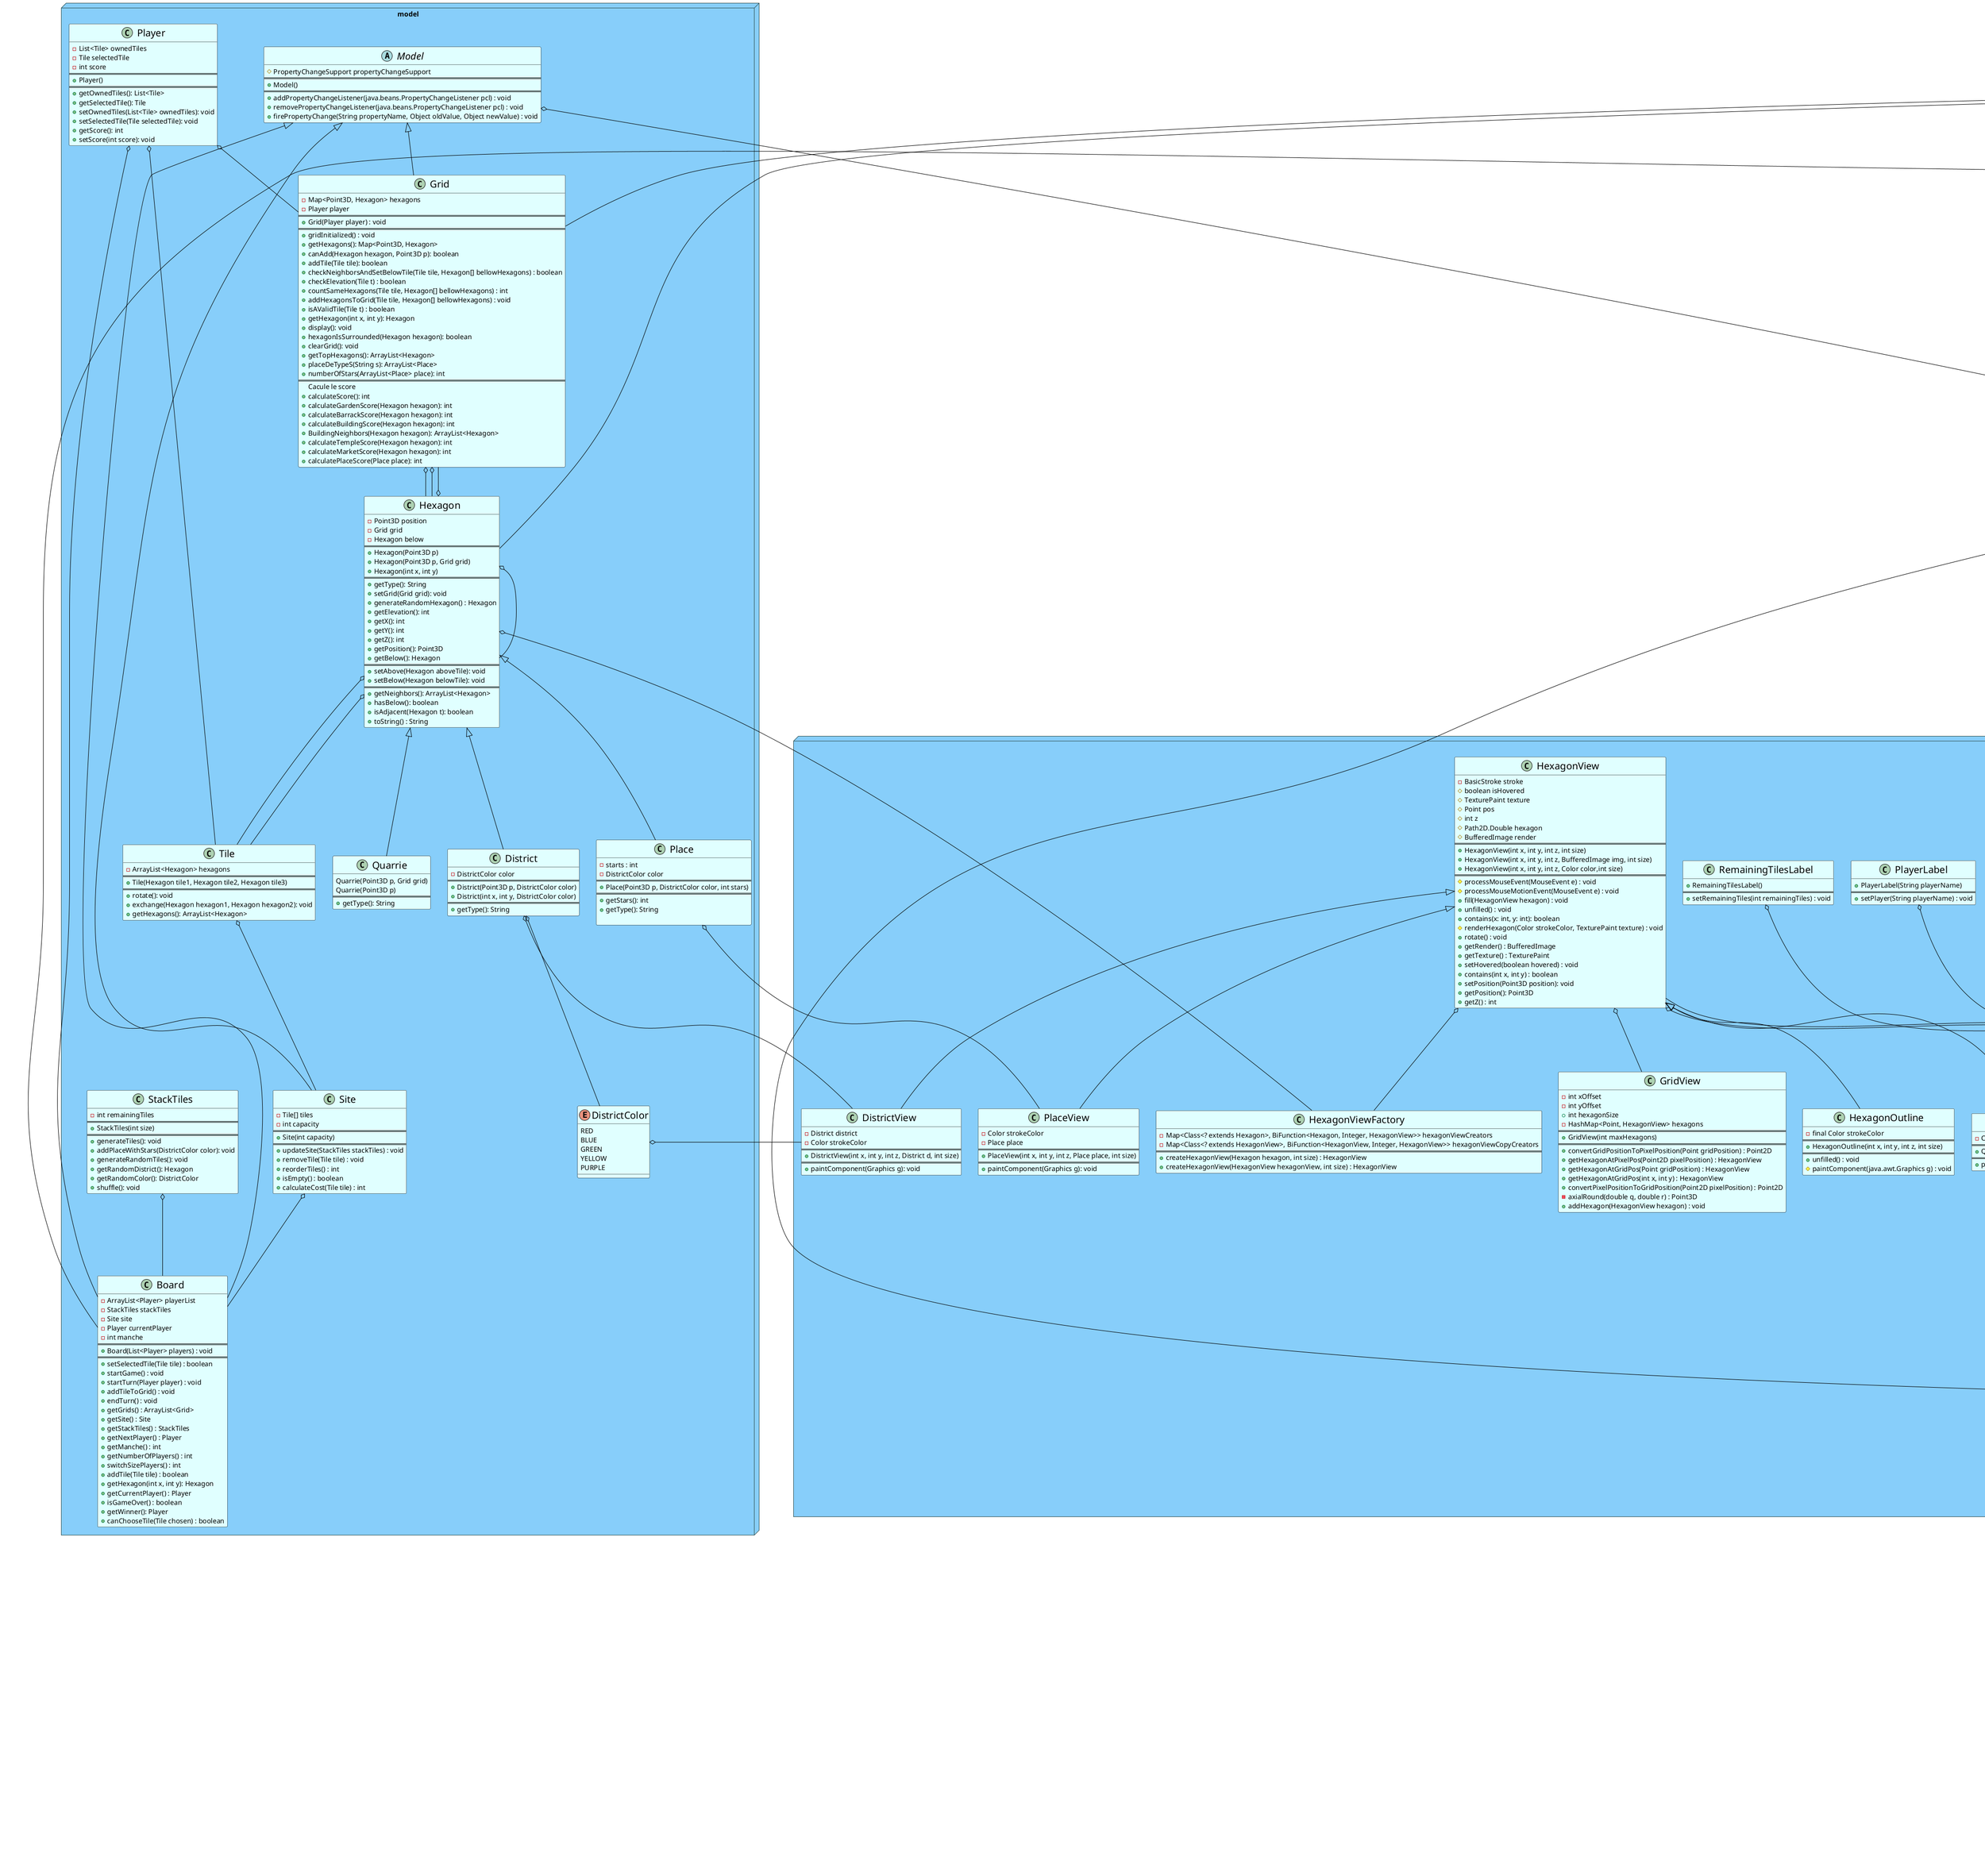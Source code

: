 @startuml

!define TILE_SIZE 20
!define BORDER_SIZE 1

skinparam class {
    BackgroundColor LightCyan
    BorderColor Black
    ArrowColor Black
    FontName Arial
    FontSize 20
}

skinparam stereotypeCBackgroundColor LightGray
skinparam stereotypeCBorderColor Black

skinparam package {
            BackgroundColor LightSkyBlue
            BorderColor DarkSlateGray
            FontColor DarkSlateGray
            ArrowColor DarkSlateGray
            FontName Arial
            FontSize 30
}

package model <<Node>>{

    class Site extends Model{
        - Tile[] tiles
        - int capacity
        ==
        + Site(int capacity)
        ==
        + updateSite(StackTiles stackTiles) : void
        + removeTile(Tile tile) : void
        + reorderTiles() : int
        + isEmpty() : boolean
        + calculateCost(Tile tile) : int
    }

    class Board extends Model {
        - ArrayList<Player> playerList
        - StackTiles stackTiles
        - Site site
        - Player currentPlayer
        - int manche
        ==
        + Board(List<Player> players) : void
        ==
        + setSelectedTile(Tile tile) : boolean
        + startGame() : void
        + startTurn(Player player) : void
        + addTileToGrid() : void
        + endTurn() : void
        + getGrids() : ArrayList<Grid>
        + getSite() : Site
        + getStackTiles() : StackTiles
        + getNextPlayer() : Player
        + getManche() : int
        + getNumberOfPlayers() : int
        + switchSizePlayers() : int
        + addTile(Tile tile) : boolean
        + getHexagon(int x, int y): Hexagon
        + getCurrentPlayer() : Player
        + isGameOver() : boolean
        + getWinner(): Player
        + canChooseTile(Tile chosen) : boolean
    }

    enum DistrictColor {
            RED
            BLUE
            GREEN
            YELLOW
            PURPLE
        }

    class District extends Hexagon{
        - DistrictColor color
        ==
        + District(Point3D p, DistrictColor color)
        + District(int x, int y, DistrictColor color)
        ==
        + getType(): String
    }

    class Hexagon {
            - Point3D position
            - Grid grid
            - Hexagon below
            ==
            + Hexagon(Point3D p)
            + Hexagon(Point3D p, Grid grid)
            + Hexagon(int x, int y)
            ==
            + getType(): String
            + setGrid(Grid grid): void
            + generateRandomHexagon() : Hexagon
            + getElevation(): int
            + getX(): int
            + getY(): int
            + getZ(): int
            + getPosition(): Point3D
            + getBelow(): Hexagon
            ==
            + setAbove(Hexagon aboveTile): void
            + setBelow(Hexagon belowTile): void
            ==
            + getNeighbors(): ArrayList<Hexagon>
            + hasBelow(): boolean
            + isAdjacent(Hexagon t): boolean
            + toString() : String
        }

    abstract class Model {
        #PropertyChangeSupport propertyChangeSupport
        ==
        + Model()
        ==
        +  addPropertyChangeListener(java.beans.PropertyChangeListener pcl) : void
        + removePropertyChangeListener(java.beans.PropertyChangeListener pcl) : void
        + firePropertyChange(String propertyName, Object oldValue, Object newValue) : void
    }

    class Player {
        - List<Tile> ownedTiles
        - Tile selectedTile
        - int score
        ==
        + Player()
        ==
        + getOwnedTiles(): List<Tile>
        + getSelectedTile(): Tile
        + setOwnedTiles(List<Tile> ownedTiles): void
        + setSelectedTile(Tile selectedTile): void
        + getScore(): int
        + setScore(int score): void
    }

    class Tile {
        - ArrayList<Hexagon> hexagons
        ==
        + Tile(Hexagon tile1, Hexagon tile2, Hexagon tile3)
        ==
        + rotate(): void
        + exchange(Hexagon hexagon1, Hexagon hexagon2): void
        + getHexagons(): ArrayList<Hexagon>
    }

    class Grid extends Model{
            - Map<Point3D, Hexagon> hexagons
            - Player player
            ==
            + Grid(Player player) : void
            ==
            + gridInitialized() : void
            + getHexagons(): Map<Point3D, Hexagon>
            + canAdd(Hexagon hexagon, Point3D p): boolean
            + addTile(Tile tile): boolean
            + checkNeighborsAndSetBelowTile(Tile tile, Hexagon[] bellowHexagons) : boolean
            + checkElevation(Tile t) : boolean
            + countSameHexagons(Tile tile, Hexagon[] bellowHexagons) : int
            + addHexagonsToGrid(Tile tile, Hexagon[] bellowHexagons) : void
            + isAValidTile(Tile t) : boolean
            + getHexagon(int x, int y): Hexagon
            + display(): void
            + hexagonIsSurrounded(Hexagon hexagon): boolean
            + clearGrid(): void
            + getTopHexagons(): ArrayList<Hexagon>
            + placeDeTypeS(String s): ArrayList<Place>
            + numberOfStars(ArrayList<Place> place): int
            ==
            Cacule le score
            + calculateScore(): int
            + calculateGardenScore(Hexagon hexagon): int
            + calculateBarrackScore(Hexagon hexagon): int
            + calculateBuildingScore(Hexagon hexagon): int
            + BuildingNeighbors(Hexagon hexagon): ArrayList<Hexagon>
            + calculateTempleScore(Hexagon hexagon): int
            + calculateMarketScore(Hexagon hexagon): int
            + calculatePlaceScore(Place place): int
    }

    class Place extends Hexagon{
        - starts : int
        - DistrictColor color
        ==
        + Place(Point3D p, DistrictColor color, int stars)
        ==
        + getStars(): int
        + getType(): String

    }

    class Quarrie extends Hexagon{
        Quarrie(Point3D p, Grid grid)
        Quarrie(Point3D p)
        ==
        + getType(): String
    }

    class StackTiles{
        - int remainingTiles
        ==
        + StackTiles(int size)
        ==
        + generateTiles(): void
        + addPlaceWithStars(DistrictColor color): void
        + generateRandomTiles(): void
        + getRandomDistrict(): Hexagon
        + getRandomColor(): DistrictColor
        + shuffle(): void
    }




}

package util <<Node>>{

    class OutlinedLabel{
        - String text
        ==
        + OutlinedLabel(String text)
        ==
        + setText(String text) : void
        + paintComponent(Graphics g) : void
    }

    class SoundManger{

        - Map<String, Clip>
        ==
        + SoundManager(String soundName)
        ==
        + play() : void
        + stop() : void

    }

    class Point3D {
        - int x
        - int y
        - int z
        ==
        + Point3D(int x, int y, int z)
        ==
        + getX(): int
        + getY(): int
        + getZ(): int
        ==
        + toString(): String
    }

    interface StateMethods{
        + exit(): void
        + transitionTo(State nextState): void
        + enter(): void
    }

    interface StateMachine {
        + getState(): State
        + changState(State state): void
    }

    class State implements StateMethods{
        - State INSTANCE
        ==
        + State()
        + enter(): void
        + exit(): void
        + transitionTo(State nextState): void
    }

    class Timeline{
        - Timer timer
        - List<KeyFrame> keyFrames
        - int currentKeyFrameIndex
        - int repeatCount
        ==
        Timeline(int repeatCount)
        ==
        + addKeyFrame(KeyFrame keyFrame) : void
        + start() : void
        + stop() : void
        + reset() : void
        + record KeyFrame(int delay, ActionListener action)
    }

    class Pair{
        - K first
        - V second
    }

}

package view <<Node>>{

    class SiteView implements View{
        - int capacity
        ==
        + SiteView(int capacity)
        ==
        + getTileClicked(int x, int y) : TileView
        + getTileSize() : int
        + getTiles() : ArrayList<TileView>
        + update(ArrayList<TileView> tiles) : void
        + setTilesInSite(ArrayList<TileView> tiles) : void
        # paintComponent(Graphics g) : void
    }

    class TextureFactory{
        + getTexture(String imageName) : TexturePaint
    }

    class AkropolisTitleLabel{
        - BufferedImage titleImage
        - Color color
        - AlphaComposite[] alphas
        - Queue<Particle> particles
        - Random random
        # int width
        # int height
        - int particleCount
        - int particleLimit
        - long lastTime
        ==
        + AkropolisTitleLabel()
        ==
        paintComponent(Graphics g) : void
        - class Particle
    }

    class BoardUI implements View {
        - PlayerLabel playerLabel
        - RemainingTilesLabel remainingTilesLabel
        - ArrayList<JLabel> rockImages
        - float hue
        - Timer timer
        - Color bg
        ==
        + BoardUI()
        ==
       +  doLayout() : void
       + setPlayer(String playerName) : void
       + setRock(int rock) : void
       + setRemainingTiles(int remainingTiles) : void
       - applyStyle() ; void
    }

    class BoardView implements View{
        - ScrollableGridView currentGridView
        - ArrayList<ScrollableGridView> gridViews
        - SiteView siteView
        - BoardUI boardUI
        - CardLayout cardLayout
        - JPanel cardPanel
        ==
        + BoardView(int maxHexagons, int numPlayers, int siteCapacity)
        ==
        - CountDownLatch getCountDownLatch(int maxHexagons) : void
        + setSelectedTile(TileView tile) : void
        + nextTurn() : void
        + getFilledHexagons() : HexagonView[]
        + getGridView() : ScrollableGridView
        + getSiteView() : SiteView
        + getBoardUI() : BoardUI
        + getGridViews() : ArrayList<ScrollableGridView>
        - showPauseMenu() : void
        - createStyledButton(String text) : JButton
        + keyPressed(KeyEvent e) : void
        + keyReleased(KeyEvent e) : void
        + keyTyped(KeyEvent e) : void
    }

    class GridView {
        - int xOffset
        - int yOffset
        + int hexagonSize
        - HashMap<Point, HexagonView> hexagons
        ==
        + GridView(int maxHexagons)
        ==
        + convertGridPositionToPixelPosition(Point gridPosition) : Point2D
        + getHexagonAtPixelPos(Point2D pixelPosition) : HexagonView
        + getHexagonAtGridPos(Point gridPosition) : HexagonView
        + getHexagonAtGridPos(int x, int y) : HexagonView
        + convertPixelPositionToGridPosition(Point2D pixelPosition) : Point2D
        - axialRound(double q, double r) : Point3D
        + addHexagon(HexagonView hexagon) : void
    }

    class HexagonOutline extends HexagonView{
        - final Color strokeColor
        ==
        + HexagonOutline(int x, int y, int z, int size)
        ==
        + unfilled() : void
        # paintComponent(java.awt.Graphics g) : void
    }

    class MainMenuView{
        - backgroundImage: BufferedImage
        - Clip backgroundMusicClip
        ==
        + MainMenuView()
        ==
        - addTitleLabel() : void
        - addButtonsPanel() : void
        - createStyledButton(String text, ActionListener actionListener) : JButton
        - playBackgroundMusic() : void
        - stopBackgroundMusic() : void
        + paintComponent(Graphics g)
        - startNewGame() : void
        - collectPlayerName(int playerNumber) : String
        - showRulesPanel() : void
        - showCreditsPanel() : void
        - createStyledNavigationButton(String text) : JButton
        - createStyledCreditLabel(String text) : JLabel
    }

    class HexagonView{
        - BasicStroke stroke
        # boolean isHovered
        # TexturePaint texture
        # Point pos
        # int z
        # Path2D.Double hexagon
        # BufferedImage render
        ==
        + HexagonView(int x, int y, int z, int size)
        + HexagonView(int x, int y, int z, BufferedImage img, int size)
        + HexagonView(int x, int y, int z, Color color,int size)
        ==
        # processMouseEvent(MouseEvent e) : void
        # processMouseMotionEvent(MouseEvent e) : void
        + fill(HexagonView hexagon) : void
        + unfilled() : void
        + contains(x: int, y: int): boolean
        # renderHexagon(Color strokeColor, TexturePaint texture) : void
        + rotate() : void
        + getRender() : BufferedImage
        + getTexture() : TexturePaint
        + setHovered(boolean hovered) : void
        + contains(int x, int y) : boolean
        + setPosition(Point3D position): void
        + getPosition(): Point3D
        + getZ() : int
    }

    class HexagonViewFactory{
        - Map<Class<? extends Hexagon>, BiFunction<Hexagon, Integer, HexagonView>> hexagonViewCreators
        - Map<Class<? extends HexagonView>, BiFunction<HexagonView, Integer, HexagonView>> hexagonViewCopyCreators
        ==
        + createHexagonView(Hexagon hexagon, int size) : HexagonView
        + createHexagonView(HexagonView hexagonView, int size) : HexagonView
    }

    class QuarriesView extends HexagonView {
        - Color strokeColor
        ==
        + QuarriesView(int x, int y, int z, int size)
        ==
        + paintComponent(Graphics g): void
    }

    class RemainingTilesLabel {
        + RemainingTilesLabel()
        ==
        + setRemainingTiles(int remainingTiles) : void
    }

    class PlaceView extends HexagonView{
        - Color strokeColor
        - Place place
        ==
        + PlaceView(int x, int y, int z, Place place, int size)
        ==
        + paintComponent(Graphics g): void
    }

    class DistrictView extends HexagonView {
        - District district
        - Color strokeColor
        ==
        + DistrictView(int x, int y, int z, District d, int size)
        ==
        + paintComponent(Graphics g): void
    }

    class TileView{
        - Boolean isHovered
        # HexagonView hex1, hex2, hex3;
        - boolean increasing
        - float glow
        - Timer glowTimer
        - int rotation
        ==
        + TileView(HexagonView hex1, HexagonView hex2, HexagonView hex3)
        ==
        + setHexagon(HexagonView hex1, HexagonView hex2, HexagonView hex3): void
        + setHovered(boolean hovered) : void
        ==
        + rotate() : void
        + paintComponent(Graphics g): void
        + resetRotation() : void
        - setupGlow() : void
        + stopGlow() : void
        # processMouseEvent(MouseEvent e) : void
        # processMouseMotionEvent(MouseEvent e) : void
        + doLayout() : void
        + getHexagons() : ArrayList<HexagonView>
        # paintComponent(java.awt.Graphics g) : void
    }

    class PlayerLabel{
        + PlayerLabel(String playerName)
        ==
        + setPlayer(String playerName) : void
    }

    class TileViewFactory{
        + createTileView(Tile tile, int size) : TileView
    }

    interface View{}

    class RockLabel{
        + RockLabel()
        ==
        + setRock(int rock): void
    }

    class TextureFactory {
        + getTexture(String img): TexturePaint
    }

    class ScrollableGridView {
        - GridView grid
        - JScrollBar horizontalScrollBar
        - JScrollBar verticalScrollBar
        - TileView selectedTile
        - HexagonView[] filledHexagonViews
        - HexagonView hoveredHexagon
        ==
        + ScrollableGridView(GridView grid)
        + ScrollableGridView(int maxHexagons)
        ==
        + getGrid() : GridView
        + unfilledEachHexagons() : void
        + getFilledHexagons() : HexagonView[]
        + fillEachHexagons(TileView tile, HexagonView hoveredHexagon) : void
        + addNotify() : void
        + addHexagon(HexagonView hexagon) : void
        + setSelectedTile(TileView tile) : void
        + rotateSelectedTile() : void
        + removeSelectedTile() : void
    }

}

package view.main.states <<Node>>{
    enum AppState implements util.StateMachine {
        State currenState
        ==
        + AppState()
        ==
        + getState : State
        changeState(State state): void
    }

    class PlayingState extends util.State {
        - PlayingState INSTANCE
        ==
        + PlayingState()
        ==
        getInstance(): PlayingState
        ==
        + enter(): void
        + exit(): void
        + transitionTo(State nextState): void
    }

    class StartState extends util.State {
        - StartState INSTANCE
        ==
        + StartState()
        ==
        getInstance(): StartState
        ==
        + enter(): void
        + exit(): void
        + transitionTo(State nextState): void
    }

    class GameOverState extends util.State {
        - GameOverState INSTANCE
        ==
        + GameOverState()
        ==
        getInstance(): GameOverState
        ==
        + enter(): void
        + exit(): void
        + transitionTo(State nextState): void
    }

}

package view.main <<Node>>{
    class App {
        - int width
        - int height
        - JPanel screen
        - App INSTANCE
        ==
        + App()
        ==
        + getInstance(): App
        + getScreens(): JPanel
        ==
        + run(): void
    }

}

package controller <<Node>>{
    class BoardController extends Controller{
        - UIController uiController
        - List<GridController> GridControllers
        - TileController tileController
        ==
        + BoardController(Board board, BoardView view)
        ==
        - initializeGridControllers(Board model, BoardView view) : void
        - initializeListeners() : void
        + propertyChange(PropertyChangeEvent evt) : void
        + selectedTile(TileController tileController) : void
        + sendEventToUIController(PropertyChangeEvent evt) : void
        - handleUiUpdates(PropertyChangeEvent evt) : void
    }

    abstract class Controller implements ControllerInterface{
        # Model model
        # View view
        ==
        + Controller(Model model, View view)
        ==
        + setupListener(Model model, View view) : void
    }

    interface ControllerInterface extends PropertyChangeListener{
        setupListener(Model model, View view) : void
    }

    class GridController extends Controller {
        + GridController(Grid grid, ScrollableGridView gridView)
        ==
        + propertyChange(PropertyChangeEvent evt) : void
    }

    class SiteController extends Controller{
        - ArrayList<TileController> tileControllers
        - BoardController boardController
        ==
        + SiteController(Site model, SiteView view, BoardController boardController)
        ==
        + propertyChange(PropertyChangeEvent evt) : void
    }

    class TileController extends Controller{
        + BoardController boardController
        ==
        + TileController(Tile model, TileView view, BoardController boardController) : void
        ==
        + propertyChange(PropertyChangeEvent evt) : void
    }

    class UIController extends Controller{
        + UIController(Board model, BoardUI boardUI) : void
        ==
        + propertyChange(PropertyChangeEvent evt) : void
        + updatePlayerInfo() : void
        + updateRemainingTilesInfo() : void
    }
}

HexagonView o-- TileView
Place o-- PlaceView
DistrictColor o-- DistrictView
District o-- DistrictView
PlayerLabel o-- BoardUI
RemainingTilesLabel o-- BoardUI
HexagonView o-- GridView
ScrollableGridView o-- BoardView
SiteView o-- BoardView
BoardUI o-- BoardView
HexagonView o-- HexagonViewFactory
Hexagon o-- HexagonViewFactory

View o-- Controller
Model o-- Controller

UIController o-- BoardController
GridController o-- BoardController
TileController o-- BoardController

BoardController o-- TileController
TileController o-- SiteController
BoardController o-- SiteController

Player o-- Board
StackTiles o-- Board
Site o-- Board

Tile o-- Site

Pair o-- BoardController
Pair o-- Board
Pair o-- GameOverState
Pair o-- BoardView

Player o-- Grid

Grid o-- Hexagon
Player o-- Tile
Hexagon o-- Grid
TileView o-- HexagonView

Hexagon o-- Tile

Hexagon o-- Hexagon
Hexagon o-- Tile

District o-- DistrictColor

Grid o-- Hexagon

util.Point3D o-- Hexagon
util.Point3D o-- Grid

@enduml